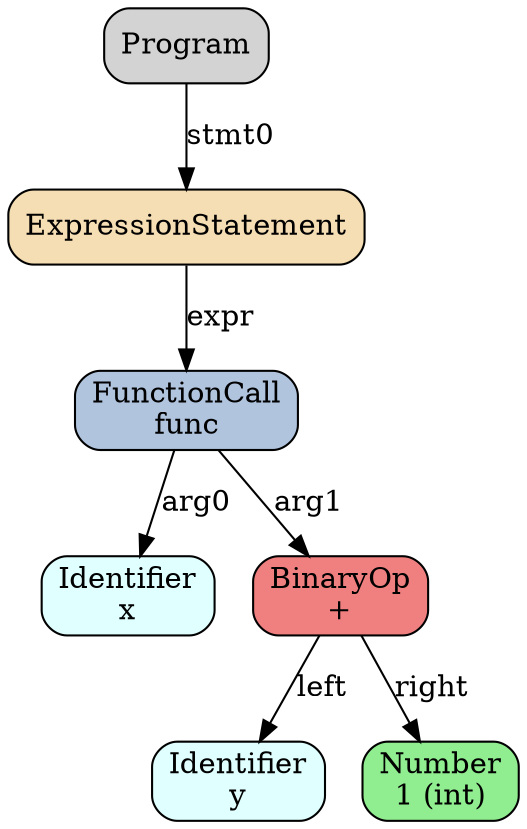 digraph AST {
  node [shape=rectangle, style="rounded,filled", fillcolor=lightblue];
  rankdir=TB;

  node_0 [label="Program", fillcolor="lightgray"];
  node_1 [label="ExpressionStatement", fillcolor="wheat"];
  node_2 [label="FunctionCall\nfunc", fillcolor="lightsteelblue"];
  node_3 [label="Identifier\nx", fillcolor="lightcyan"];
  node_2 -> node_3 [label="arg0"];
  node_4 [label="BinaryOp\n+", fillcolor="lightcoral"];
  node_5 [label="Identifier\ny", fillcolor="lightcyan"];
  node_6 [label="Number\n1 (int)", fillcolor="lightgreen"];
  node_4 -> node_5 [label="left"];
  node_4 -> node_6 [label="right"];
  node_2 -> node_4 [label="arg1"];
  node_1 -> node_2 [label="expr"];
  node_0 -> node_1 [label="stmt0"];
}
